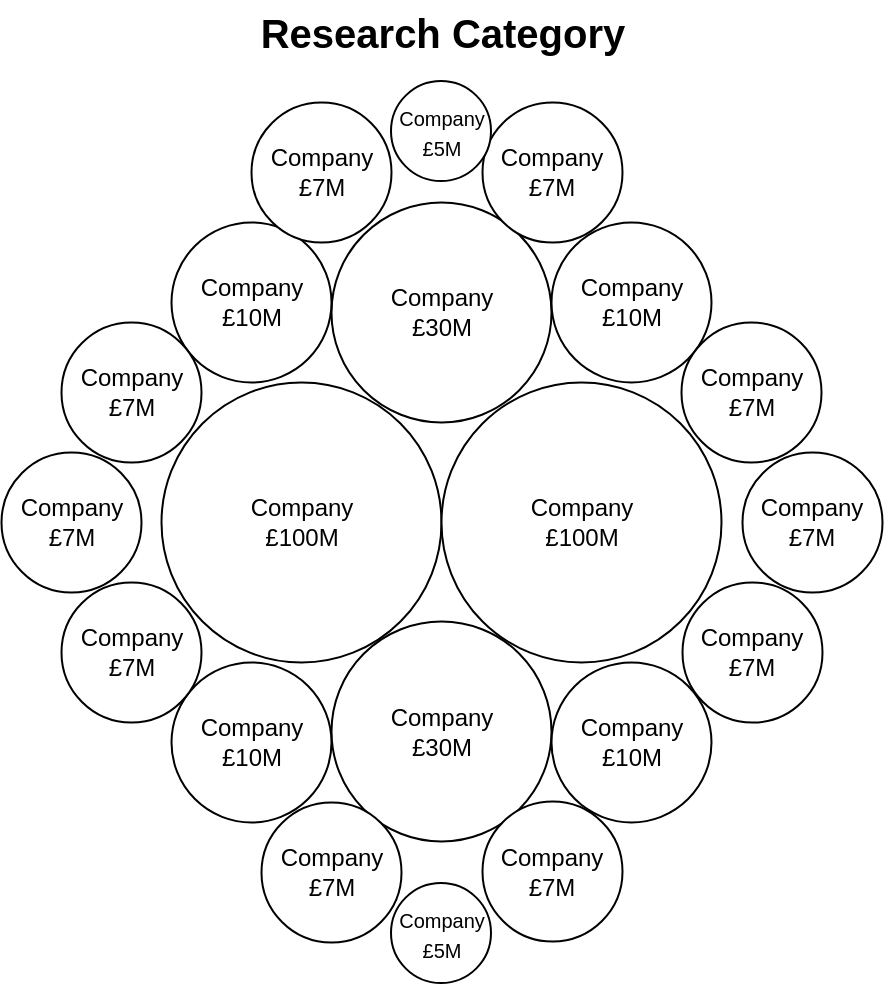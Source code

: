 <mxfile version="12.3.5" type="device" pages="1"><diagram id="pHvTPsPwnEUEYU_aahul" name="Page-1"><mxGraphModel dx="695" dy="554" grid="1" gridSize="10" guides="1" tooltips="1" connect="1" arrows="1" fold="1" page="1" pageScale="1" pageWidth="200" pageHeight="300" math="0" shadow="0"><root><mxCell id="0"/><mxCell id="1" parent="0"/><mxCell id="5AbwCrLeHGw9cWysqDRa-7" value="Company&lt;br&gt;£30M" style="ellipse;whiteSpace=wrap;html=1;aspect=fixed;" vertex="1" parent="1"><mxGeometry x="444.75" y="100.25" width="110" height="110" as="geometry"/></mxCell><mxCell id="5AbwCrLeHGw9cWysqDRa-8" value="Company&lt;br&gt;£100M" style="ellipse;whiteSpace=wrap;html=1;aspect=fixed;" vertex="1" parent="1"><mxGeometry x="359.75" y="190.25" width="140" height="140" as="geometry"/></mxCell><mxCell id="5AbwCrLeHGw9cWysqDRa-9" value="Company&lt;br&gt;£100M" style="ellipse;whiteSpace=wrap;html=1;aspect=fixed;" vertex="1" parent="1"><mxGeometry x="499.75" y="190.25" width="140" height="140" as="geometry"/></mxCell><mxCell id="5AbwCrLeHGw9cWysqDRa-19" value="Company&lt;br&gt;£30M" style="ellipse;whiteSpace=wrap;html=1;aspect=fixed;" vertex="1" parent="1"><mxGeometry x="444.75" y="309.75" width="110" height="110" as="geometry"/></mxCell><mxCell id="5AbwCrLeHGw9cWysqDRa-22" value="Company&lt;br&gt;£10M" style="ellipse;whiteSpace=wrap;html=1;aspect=fixed;" vertex="1" parent="1"><mxGeometry x="554.75" y="330.25" width="80" height="80" as="geometry"/></mxCell><mxCell id="5AbwCrLeHGw9cWysqDRa-23" value="Company&lt;br&gt;£7M" style="ellipse;whiteSpace=wrap;html=1;aspect=fixed;" vertex="1" parent="1"><mxGeometry x="620.25" y="290.25" width="70" height="70" as="geometry"/></mxCell><mxCell id="5AbwCrLeHGw9cWysqDRa-26" value="&lt;div style=&quot;font-size: 20px;&quot;&gt;Research Category&lt;/div&gt;" style="text;html=1;align=center;verticalAlign=middle;resizable=0;points=[];;autosize=1;fontSize=20;fontStyle=1" vertex="1" parent="1"><mxGeometry x="399.75" y="-0.25" width="200" height="30" as="geometry"/></mxCell><mxCell id="5AbwCrLeHGw9cWysqDRa-28" value="Company&lt;br&gt;£10M" style="ellipse;whiteSpace=wrap;html=1;aspect=fixed;" vertex="1" parent="1"><mxGeometry x="554.75" y="110.25" width="80" height="80" as="geometry"/></mxCell><mxCell id="5AbwCrLeHGw9cWysqDRa-29" value="Company&lt;br&gt;£10M" style="ellipse;whiteSpace=wrap;html=1;aspect=fixed;" vertex="1" parent="1"><mxGeometry x="364.75" y="110.25" width="80" height="80" as="geometry"/></mxCell><mxCell id="5AbwCrLeHGw9cWysqDRa-30" value="Company&lt;br&gt;£10M" style="ellipse;whiteSpace=wrap;html=1;aspect=fixed;" vertex="1" parent="1"><mxGeometry x="364.75" y="330.25" width="80" height="80" as="geometry"/></mxCell><mxCell id="5AbwCrLeHGw9cWysqDRa-31" value="Company&lt;br&gt;£7M" style="ellipse;whiteSpace=wrap;html=1;aspect=fixed;" vertex="1" parent="1"><mxGeometry x="309.75" y="290.25" width="70" height="70" as="geometry"/></mxCell><mxCell id="5AbwCrLeHGw9cWysqDRa-32" value="Company&lt;br&gt;£7M" style="ellipse;whiteSpace=wrap;html=1;aspect=fixed;" vertex="1" parent="1"><mxGeometry x="409.75" y="400.25" width="70" height="70" as="geometry"/></mxCell><mxCell id="5AbwCrLeHGw9cWysqDRa-33" value="Company&lt;br&gt;£7M" style="ellipse;whiteSpace=wrap;html=1;aspect=fixed;" vertex="1" parent="1"><mxGeometry x="520.25" y="399.75" width="70" height="70" as="geometry"/></mxCell><mxCell id="5AbwCrLeHGw9cWysqDRa-34" value="Company&lt;br&gt;£7M" style="ellipse;whiteSpace=wrap;html=1;aspect=fixed;" vertex="1" parent="1"><mxGeometry x="520.25" y="50.25" width="70" height="70" as="geometry"/></mxCell><mxCell id="5AbwCrLeHGw9cWysqDRa-35" value="Company&lt;br&gt;£7M" style="ellipse;whiteSpace=wrap;html=1;aspect=fixed;" vertex="1" parent="1"><mxGeometry x="404.75" y="50.25" width="70" height="70" as="geometry"/></mxCell><mxCell id="5AbwCrLeHGw9cWysqDRa-36" value="&lt;font style=&quot;font-size: 10px&quot;&gt;Company&lt;br&gt;£5M&lt;/font&gt;" style="ellipse;whiteSpace=wrap;html=1;aspect=fixed;" vertex="1" parent="1"><mxGeometry x="474.5" y="440.5" width="50" height="50" as="geometry"/></mxCell><mxCell id="5AbwCrLeHGw9cWysqDRa-37" value="Company&lt;br&gt;£7M" style="ellipse;whiteSpace=wrap;html=1;aspect=fixed;" vertex="1" parent="1"><mxGeometry x="619.75" y="160.25" width="70" height="70" as="geometry"/></mxCell><mxCell id="5AbwCrLeHGw9cWysqDRa-38" value="Company&lt;br&gt;£7M" style="ellipse;whiteSpace=wrap;html=1;aspect=fixed;" vertex="1" parent="1"><mxGeometry x="309.75" y="160.25" width="70" height="70" as="geometry"/></mxCell><mxCell id="5AbwCrLeHGw9cWysqDRa-39" value="Company&lt;br&gt;£7M" style="ellipse;whiteSpace=wrap;html=1;aspect=fixed;" vertex="1" parent="1"><mxGeometry x="650.25" y="225.25" width="70" height="70" as="geometry"/></mxCell><mxCell id="5AbwCrLeHGw9cWysqDRa-40" value="Company&lt;br&gt;£7M" style="ellipse;whiteSpace=wrap;html=1;aspect=fixed;" vertex="1" parent="1"><mxGeometry x="279.75" y="225.25" width="70" height="70" as="geometry"/></mxCell><mxCell id="5AbwCrLeHGw9cWysqDRa-41" value="&lt;font style=&quot;font-size: 10px&quot;&gt;Company&lt;br&gt;£5M&lt;/font&gt;" style="ellipse;whiteSpace=wrap;html=1;aspect=fixed;" vertex="1" parent="1"><mxGeometry x="474.5" y="39.5" width="50" height="50" as="geometry"/></mxCell></root></mxGraphModel></diagram></mxfile>